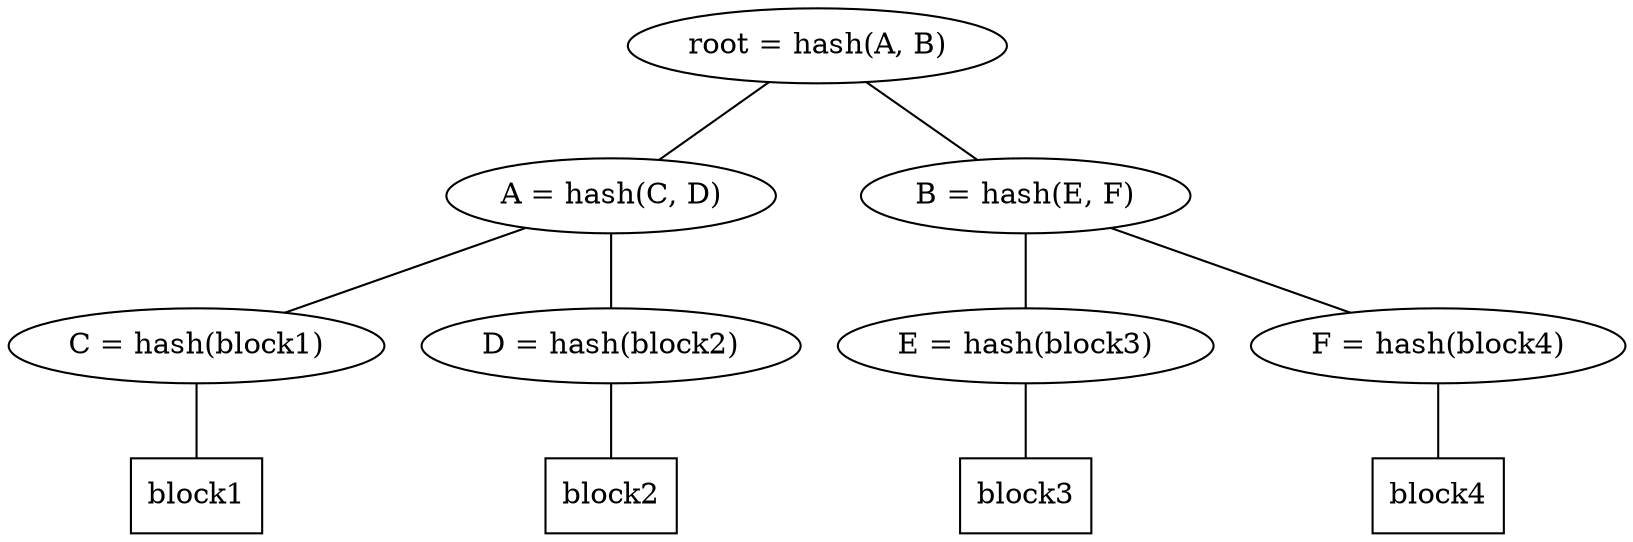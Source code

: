 graph cluster01
   {
   bgcolor="transparent";

   n001 [label="root = hash(A, B)" style="filled" fillcolor="white"];
   n001 -- n002 ;
   n002 [label="A = hash(C, D)" style="filled" fillcolor="white"];  
   n001 -- n003 ;
   n003 [label="B = hash(E, F)" style="filled" fillcolor="white"];  

   n002 -- n004 ;
   n004 [label="C = hash(block1)" style="filled" fillcolor="white"];  
   n002 -- n005 ;
   n005 [label="D = hash(block2)" style="filled" fillcolor="white"];  

   n003 -- n006 ;
   n006 [label="E = hash(block3)" style="filled" fillcolor="white"];  
   n003 -- n007 ;
   n007 [label="F = hash(block4)" style="filled" fillcolor="white"];  

   n004 -- n008 ;
   n008 [label="block1" shape=box style="filled" fillcolor="white"];  
   n005 -- n009 ;
   n009 [label="block2" shape=box style="filled" fillcolor="white"];  

   n006 -- n010 ;
   n010 [label="block3" shape=box style="filled" fillcolor="white"];  
   n007 -- n011 ;
   n011 [label="block4" shape=box style="filled" fillcolor="white"];  
   }